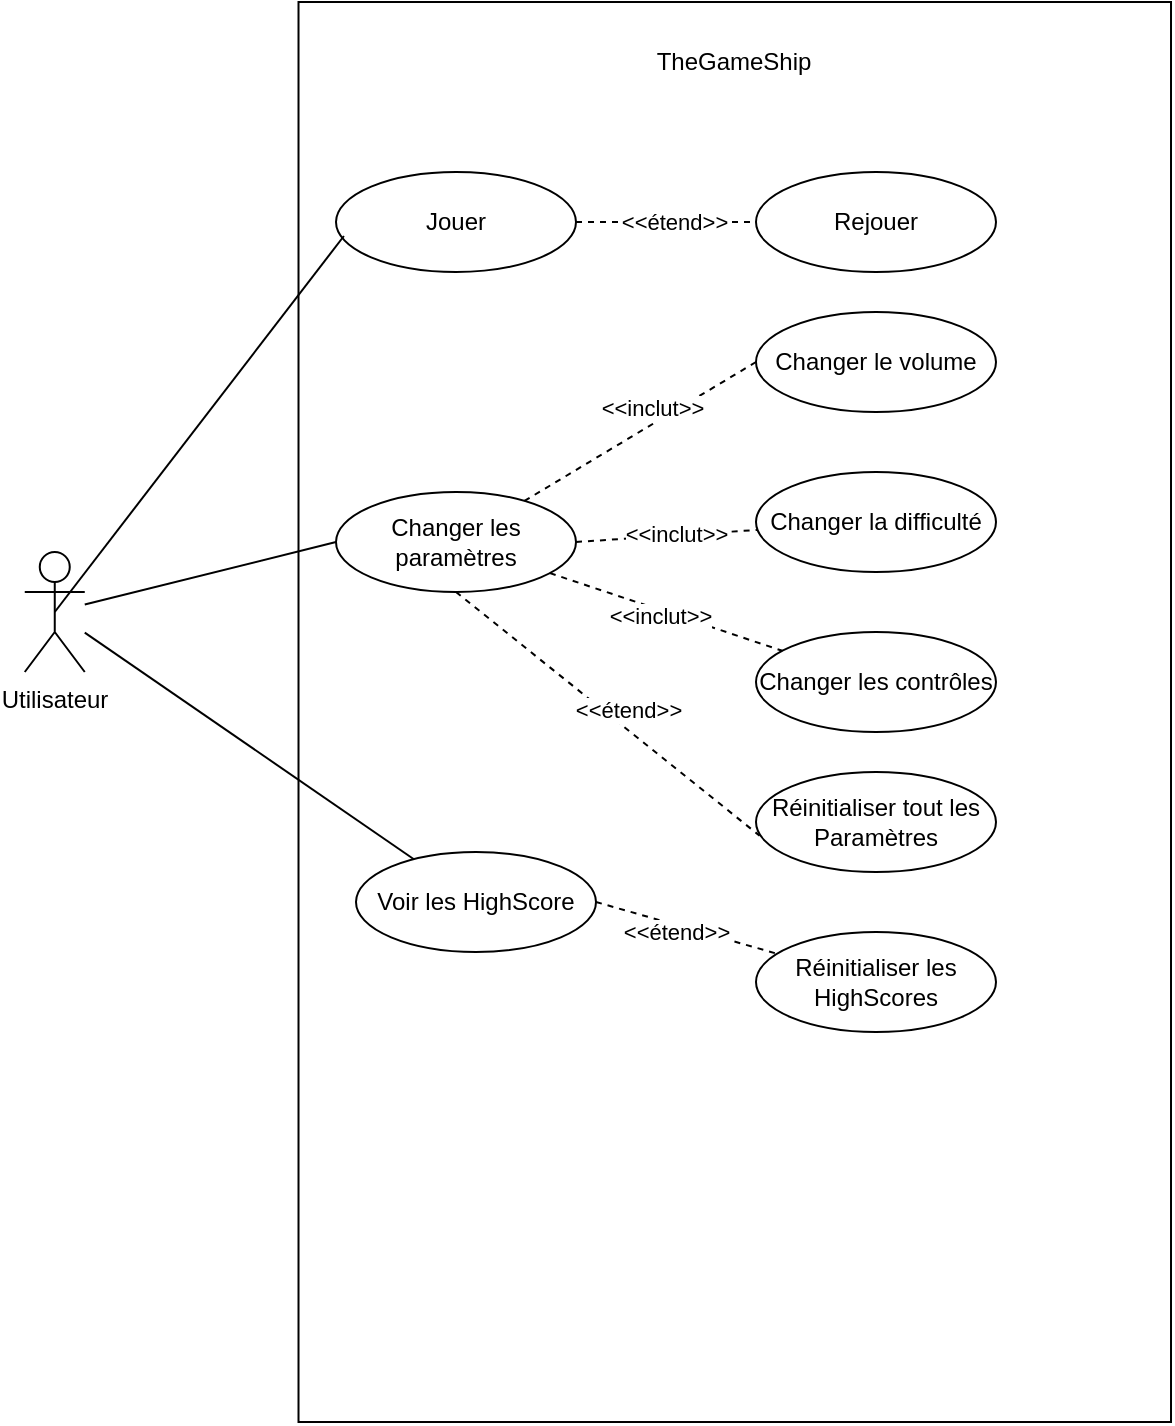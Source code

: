 <mxfile version="16.4.5"><diagram id="XX2lSRe-oIqYY0IE_a-8" name="Page-1"><mxGraphModel dx="981" dy="474" grid="1" gridSize="10" guides="1" tooltips="1" connect="1" arrows="1" fold="1" page="1" pageScale="1" pageWidth="850" pageHeight="1100" math="0" shadow="0"><root><mxCell id="0"/><mxCell id="1" parent="0"/><mxCell id="GWruT4AWQ2PosgHC4Amh-2" value="" style="rounded=0;whiteSpace=wrap;html=1;rotation=90;" vertex="1" parent="1"><mxGeometry x="94.38" y="181.88" width="710" height="436.25" as="geometry"/></mxCell><mxCell id="GWruT4AWQ2PosgHC4Amh-3" value="&lt;div&gt;Utilisateur&lt;/div&gt;" style="shape=umlActor;verticalLabelPosition=bottom;verticalAlign=top;html=1;outlineConnect=0;" vertex="1" parent="1"><mxGeometry x="94.38" y="320" width="30" height="60" as="geometry"/></mxCell><mxCell id="GWruT4AWQ2PosgHC4Amh-6" value="TheGameShip" style="text;html=1;strokeColor=none;fillColor=none;align=center;verticalAlign=middle;whiteSpace=wrap;rounded=0;" vertex="1" parent="1"><mxGeometry x="419.38" y="60" width="60" height="30" as="geometry"/></mxCell><mxCell id="GWruT4AWQ2PosgHC4Amh-7" value="Jouer" style="ellipse;whiteSpace=wrap;html=1;" vertex="1" parent="1"><mxGeometry x="250" y="130" width="120" height="50" as="geometry"/></mxCell><mxCell id="GWruT4AWQ2PosgHC4Amh-8" value="Changer les paramètres" style="ellipse;whiteSpace=wrap;html=1;" vertex="1" parent="1"><mxGeometry x="250" y="290" width="120" height="50" as="geometry"/></mxCell><mxCell id="GWruT4AWQ2PosgHC4Amh-10" value="Voir les HighScore" style="ellipse;whiteSpace=wrap;html=1;" vertex="1" parent="1"><mxGeometry x="260" y="470" width="120" height="50" as="geometry"/></mxCell><mxCell id="GWruT4AWQ2PosgHC4Amh-12" value="Changer le volume" style="ellipse;whiteSpace=wrap;html=1;" vertex="1" parent="1"><mxGeometry x="460" y="200" width="120" height="50" as="geometry"/></mxCell><mxCell id="GWruT4AWQ2PosgHC4Amh-13" value="Changer la difficulté" style="ellipse;whiteSpace=wrap;html=1;" vertex="1" parent="1"><mxGeometry x="460" y="280" width="120" height="50" as="geometry"/></mxCell><mxCell id="GWruT4AWQ2PosgHC4Amh-14" value="Changer les contrôles" style="ellipse;whiteSpace=wrap;html=1;" vertex="1" parent="1"><mxGeometry x="460" y="360" width="120" height="50" as="geometry"/></mxCell><mxCell id="GWruT4AWQ2PosgHC4Amh-17" value="" style="endArrow=none;html=1;rounded=0;" edge="1" parent="1" source="GWruT4AWQ2PosgHC4Amh-3" target="GWruT4AWQ2PosgHC4Amh-10"><mxGeometry width="50" height="50" relative="1" as="geometry"><mxPoint x="400" y="410" as="sourcePoint"/><mxPoint x="450" y="360" as="targetPoint"/></mxGeometry></mxCell><mxCell id="GWruT4AWQ2PosgHC4Amh-18" value="" style="endArrow=none;html=1;rounded=0;entryX=0;entryY=0.5;entryDx=0;entryDy=0;" edge="1" parent="1" source="GWruT4AWQ2PosgHC4Amh-3" target="GWruT4AWQ2PosgHC4Amh-8"><mxGeometry width="50" height="50" relative="1" as="geometry"><mxPoint x="400" y="410" as="sourcePoint"/><mxPoint x="450" y="360" as="targetPoint"/></mxGeometry></mxCell><mxCell id="GWruT4AWQ2PosgHC4Amh-19" value="" style="endArrow=none;html=1;rounded=0;entryX=0.033;entryY=0.64;entryDx=0;entryDy=0;entryPerimeter=0;exitX=0.5;exitY=0.5;exitDx=0;exitDy=0;exitPerimeter=0;" edge="1" parent="1" source="GWruT4AWQ2PosgHC4Amh-3" target="GWruT4AWQ2PosgHC4Amh-7"><mxGeometry width="50" height="50" relative="1" as="geometry"><mxPoint x="400" y="410" as="sourcePoint"/><mxPoint x="450" y="360" as="targetPoint"/></mxGeometry></mxCell><mxCell id="GWruT4AWQ2PosgHC4Amh-20" value="Rejouer" style="ellipse;whiteSpace=wrap;html=1;" vertex="1" parent="1"><mxGeometry x="460" y="130" width="120" height="50" as="geometry"/></mxCell><mxCell id="GWruT4AWQ2PosgHC4Amh-21" value="" style="endArrow=none;dashed=1;html=1;rounded=0;" edge="1" parent="1" source="GWruT4AWQ2PosgHC4Amh-8" target="GWruT4AWQ2PosgHC4Amh-14"><mxGeometry width="50" height="50" relative="1" as="geometry"><mxPoint x="400" y="440" as="sourcePoint"/><mxPoint x="450" y="390" as="targetPoint"/></mxGeometry></mxCell><mxCell id="GWruT4AWQ2PosgHC4Amh-23" value="&amp;lt;&amp;lt;inclut&amp;gt;&amp;gt;" style="edgeLabel;html=1;align=center;verticalAlign=middle;resizable=0;points=[];" vertex="1" connectable="0" parent="GWruT4AWQ2PosgHC4Amh-21"><mxGeometry x="-0.304" relative="1" as="geometry"><mxPoint x="14" y="8" as="offset"/></mxGeometry></mxCell><mxCell id="GWruT4AWQ2PosgHC4Amh-24" value="" style="endArrow=none;dashed=1;html=1;rounded=0;exitX=1;exitY=0.5;exitDx=0;exitDy=0;" edge="1" parent="1" source="GWruT4AWQ2PosgHC4Amh-8" target="GWruT4AWQ2PosgHC4Amh-13"><mxGeometry width="50" height="50" relative="1" as="geometry"><mxPoint x="400" y="380" as="sourcePoint"/><mxPoint x="450" y="330" as="targetPoint"/></mxGeometry></mxCell><mxCell id="GWruT4AWQ2PosgHC4Amh-25" value="&amp;lt;&amp;lt;inclut&amp;gt;&amp;gt;" style="edgeLabel;html=1;align=center;verticalAlign=middle;resizable=0;points=[];" vertex="1" connectable="0" parent="GWruT4AWQ2PosgHC4Amh-24"><mxGeometry x="-0.225" y="-3" relative="1" as="geometry"><mxPoint x="15" y="-5" as="offset"/></mxGeometry></mxCell><mxCell id="GWruT4AWQ2PosgHC4Amh-26" value="" style="endArrow=none;dashed=1;html=1;rounded=0;exitX=1;exitY=0.5;exitDx=0;exitDy=0;entryX=0;entryY=0.5;entryDx=0;entryDy=0;" edge="1" parent="1" source="GWruT4AWQ2PosgHC4Amh-7" target="GWruT4AWQ2PosgHC4Amh-20"><mxGeometry width="50" height="50" relative="1" as="geometry"><mxPoint x="400" y="380" as="sourcePoint"/><mxPoint x="450" y="330" as="targetPoint"/></mxGeometry></mxCell><mxCell id="GWruT4AWQ2PosgHC4Amh-27" value="&amp;lt;&amp;lt;étend&amp;gt;&amp;gt;" style="edgeLabel;html=1;align=center;verticalAlign=middle;resizable=0;points=[];" vertex="1" connectable="0" parent="GWruT4AWQ2PosgHC4Amh-26"><mxGeometry x="-0.244" y="-2" relative="1" as="geometry"><mxPoint x="15" y="-2" as="offset"/></mxGeometry></mxCell><mxCell id="GWruT4AWQ2PosgHC4Amh-28" value="" style="endArrow=none;dashed=1;html=1;rounded=0;entryX=0;entryY=0.5;entryDx=0;entryDy=0;" edge="1" parent="1" source="GWruT4AWQ2PosgHC4Amh-8" target="GWruT4AWQ2PosgHC4Amh-12"><mxGeometry width="50" height="50" relative="1" as="geometry"><mxPoint x="400" y="380" as="sourcePoint"/><mxPoint x="450" y="330" as="targetPoint"/></mxGeometry></mxCell><mxCell id="GWruT4AWQ2PosgHC4Amh-29" value="&amp;lt;&amp;lt;inclut&amp;gt;&amp;gt;" style="edgeLabel;html=1;align=center;verticalAlign=middle;resizable=0;points=[];" vertex="1" connectable="0" parent="GWruT4AWQ2PosgHC4Amh-28"><mxGeometry x="0.359" y="-1" relative="1" as="geometry"><mxPoint x="-15" as="offset"/></mxGeometry></mxCell><mxCell id="GWruT4AWQ2PosgHC4Amh-30" value="Réinitialiser les HighScores" style="ellipse;whiteSpace=wrap;html=1;" vertex="1" parent="1"><mxGeometry x="460" y="510" width="120" height="50" as="geometry"/></mxCell><mxCell id="GWruT4AWQ2PosgHC4Amh-31" value="" style="endArrow=none;dashed=1;html=1;rounded=0;exitX=1;exitY=0.5;exitDx=0;exitDy=0;" edge="1" parent="1" source="GWruT4AWQ2PosgHC4Amh-10" target="GWruT4AWQ2PosgHC4Amh-30"><mxGeometry width="50" height="50" relative="1" as="geometry"><mxPoint x="430" y="370" as="sourcePoint"/><mxPoint x="480" y="320" as="targetPoint"/></mxGeometry></mxCell><mxCell id="GWruT4AWQ2PosgHC4Amh-32" value="&amp;lt;&amp;lt;étend&amp;gt;&amp;gt;" style="edgeLabel;html=1;align=center;verticalAlign=middle;resizable=0;points=[];" vertex="1" connectable="0" parent="GWruT4AWQ2PosgHC4Amh-31"><mxGeometry x="-0.398" y="-2" relative="1" as="geometry"><mxPoint x="13" y="5" as="offset"/></mxGeometry></mxCell><mxCell id="GWruT4AWQ2PosgHC4Amh-33" value="Réinitialiser tout les Paramètres" style="ellipse;whiteSpace=wrap;html=1;" vertex="1" parent="1"><mxGeometry x="460" y="430" width="120" height="50" as="geometry"/></mxCell><mxCell id="GWruT4AWQ2PosgHC4Amh-34" value="" style="endArrow=none;dashed=1;html=1;rounded=0;exitX=0.5;exitY=1;exitDx=0;exitDy=0;entryX=0.015;entryY=0.637;entryDx=0;entryDy=0;entryPerimeter=0;" edge="1" parent="1" source="GWruT4AWQ2PosgHC4Amh-8" target="GWruT4AWQ2PosgHC4Amh-33"><mxGeometry width="50" height="50" relative="1" as="geometry"><mxPoint x="430" y="460" as="sourcePoint"/><mxPoint x="480" y="410" as="targetPoint"/></mxGeometry></mxCell><mxCell id="GWruT4AWQ2PosgHC4Amh-35" value="&amp;lt;&amp;lt;étend&amp;gt;&amp;gt;" style="edgeLabel;html=1;align=center;verticalAlign=middle;resizable=0;points=[];" vertex="1" connectable="0" parent="GWruT4AWQ2PosgHC4Amh-34"><mxGeometry x="0.14" y="-1" relative="1" as="geometry"><mxPoint y="-12" as="offset"/></mxGeometry></mxCell></root></mxGraphModel></diagram></mxfile>